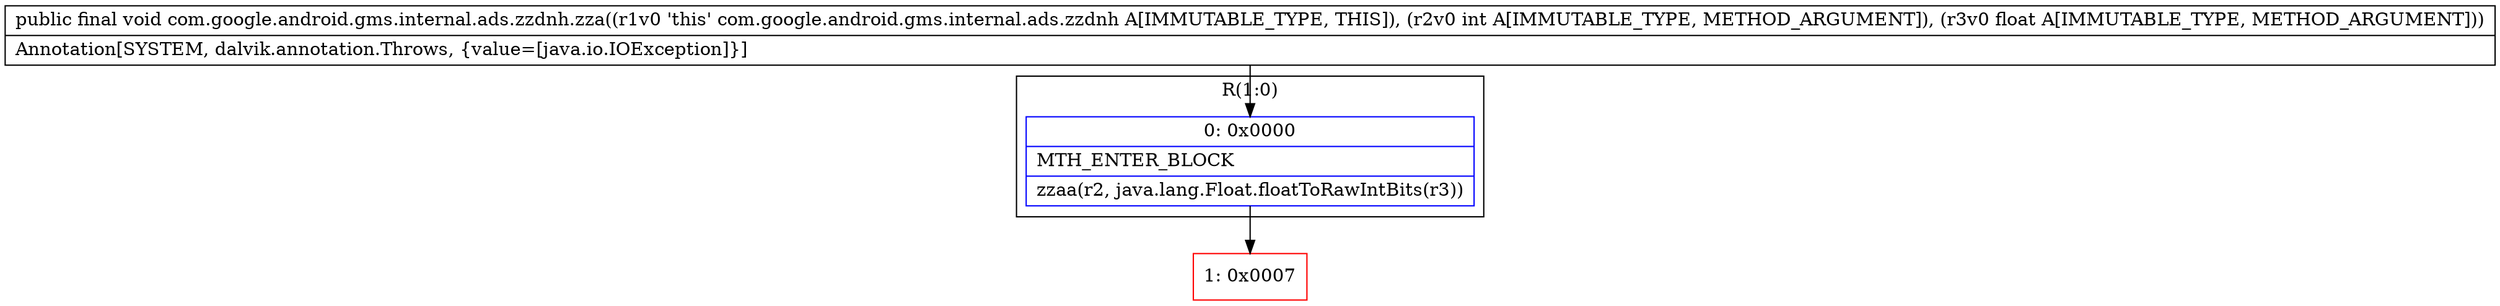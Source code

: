 digraph "CFG forcom.google.android.gms.internal.ads.zzdnh.zza(IF)V" {
subgraph cluster_Region_1020196968 {
label = "R(1:0)";
node [shape=record,color=blue];
Node_0 [shape=record,label="{0\:\ 0x0000|MTH_ENTER_BLOCK\l|zzaa(r2, java.lang.Float.floatToRawIntBits(r3))\l}"];
}
Node_1 [shape=record,color=red,label="{1\:\ 0x0007}"];
MethodNode[shape=record,label="{public final void com.google.android.gms.internal.ads.zzdnh.zza((r1v0 'this' com.google.android.gms.internal.ads.zzdnh A[IMMUTABLE_TYPE, THIS]), (r2v0 int A[IMMUTABLE_TYPE, METHOD_ARGUMENT]), (r3v0 float A[IMMUTABLE_TYPE, METHOD_ARGUMENT]))  | Annotation[SYSTEM, dalvik.annotation.Throws, \{value=[java.io.IOException]\}]\l}"];
MethodNode -> Node_0;
Node_0 -> Node_1;
}

